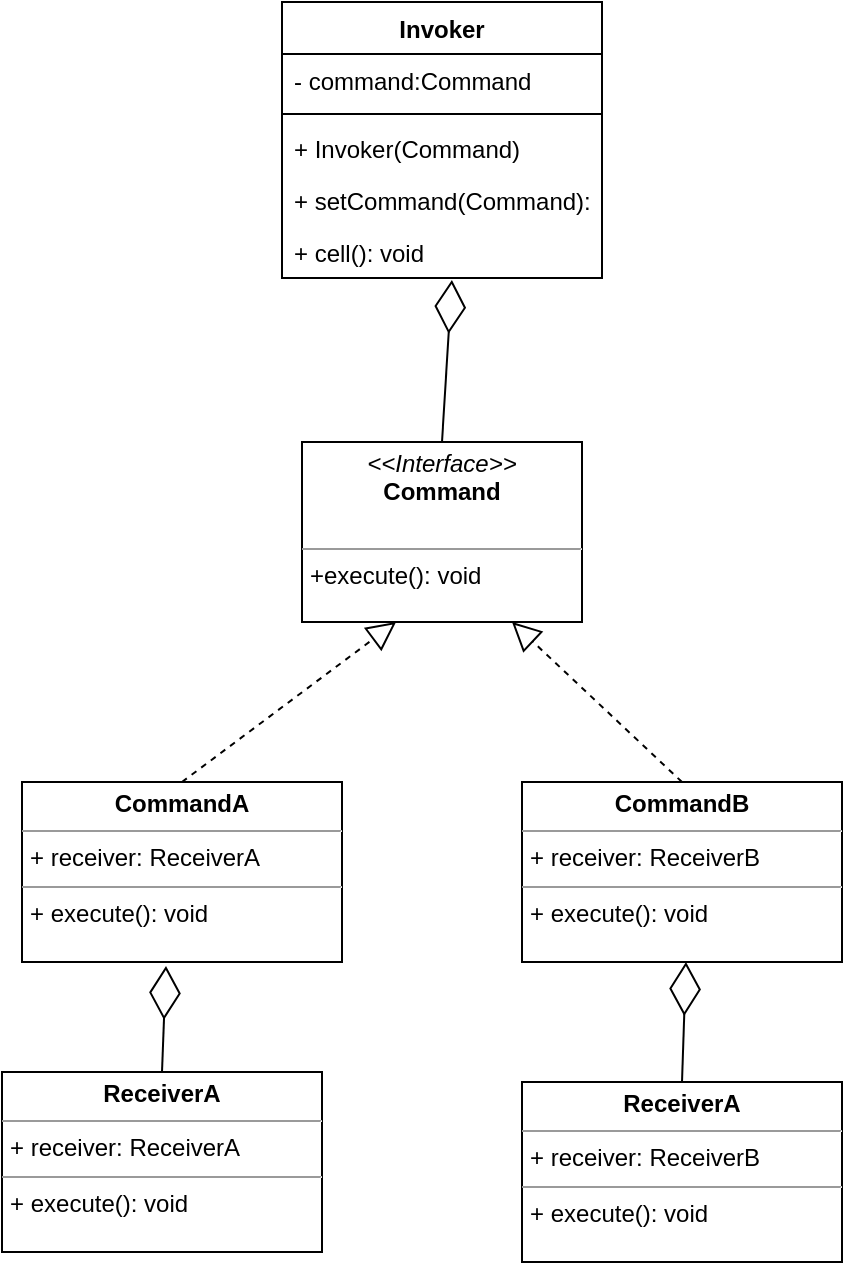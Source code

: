 <mxfile version="13.9.8" type="device"><diagram id="AyFR4Rel3kedsJ6MDkhr" name="第 1 页"><mxGraphModel dx="921" dy="680" grid="1" gridSize="10" guides="1" tooltips="1" connect="1" arrows="1" fold="1" page="1" pageScale="1" pageWidth="827" pageHeight="1169" math="0" shadow="0"><root><mxCell id="0"/><mxCell id="1" parent="0"/><mxCell id="P_MR0K6MtWJbq56d0KMK-1" value="&lt;p style=&quot;margin: 0px ; margin-top: 4px ; text-align: center&quot;&gt;&lt;i&gt;&amp;lt;&amp;lt;Interface&amp;gt;&amp;gt;&lt;/i&gt;&lt;br&gt;&lt;b&gt;Command&lt;/b&gt;&lt;/p&gt;&lt;p style=&quot;margin: 0px ; margin-left: 4px&quot;&gt;&lt;br&gt;&lt;/p&gt;&lt;hr size=&quot;1&quot;&gt;&lt;p style=&quot;margin: 0px ; margin-left: 4px&quot;&gt;+execute(): void&lt;br&gt;&lt;/p&gt;" style="verticalAlign=top;align=left;overflow=fill;fontSize=12;fontFamily=Helvetica;html=1;" vertex="1" parent="1"><mxGeometry x="210" y="270" width="140" height="90" as="geometry"/></mxCell><mxCell id="P_MR0K6MtWJbq56d0KMK-2" value="Invoker" style="swimlane;fontStyle=1;align=center;verticalAlign=top;childLayout=stackLayout;horizontal=1;startSize=26;horizontalStack=0;resizeParent=1;resizeParentMax=0;resizeLast=0;collapsible=1;marginBottom=0;" vertex="1" parent="1"><mxGeometry x="200" y="50" width="160" height="138" as="geometry"/></mxCell><mxCell id="P_MR0K6MtWJbq56d0KMK-3" value="- command:Command" style="text;strokeColor=none;fillColor=none;align=left;verticalAlign=top;spacingLeft=4;spacingRight=4;overflow=hidden;rotatable=0;points=[[0,0.5],[1,0.5]];portConstraint=eastwest;" vertex="1" parent="P_MR0K6MtWJbq56d0KMK-2"><mxGeometry y="26" width="160" height="26" as="geometry"/></mxCell><mxCell id="P_MR0K6MtWJbq56d0KMK-4" value="" style="line;strokeWidth=1;fillColor=none;align=left;verticalAlign=middle;spacingTop=-1;spacingLeft=3;spacingRight=3;rotatable=0;labelPosition=right;points=[];portConstraint=eastwest;" vertex="1" parent="P_MR0K6MtWJbq56d0KMK-2"><mxGeometry y="52" width="160" height="8" as="geometry"/></mxCell><mxCell id="P_MR0K6MtWJbq56d0KMK-5" value="+ Invoker(Command)" style="text;strokeColor=none;fillColor=none;align=left;verticalAlign=top;spacingLeft=4;spacingRight=4;overflow=hidden;rotatable=0;points=[[0,0.5],[1,0.5]];portConstraint=eastwest;" vertex="1" parent="P_MR0K6MtWJbq56d0KMK-2"><mxGeometry y="60" width="160" height="26" as="geometry"/></mxCell><mxCell id="P_MR0K6MtWJbq56d0KMK-6" value="+ setCommand(Command): void" style="text;strokeColor=none;fillColor=none;align=left;verticalAlign=top;spacingLeft=4;spacingRight=4;overflow=hidden;rotatable=0;points=[[0,0.5],[1,0.5]];portConstraint=eastwest;" vertex="1" parent="P_MR0K6MtWJbq56d0KMK-2"><mxGeometry y="86" width="160" height="26" as="geometry"/></mxCell><mxCell id="P_MR0K6MtWJbq56d0KMK-7" value="+ cell(): void" style="text;strokeColor=none;fillColor=none;align=left;verticalAlign=top;spacingLeft=4;spacingRight=4;overflow=hidden;rotatable=0;points=[[0,0.5],[1,0.5]];portConstraint=eastwest;" vertex="1" parent="P_MR0K6MtWJbq56d0KMK-2"><mxGeometry y="112" width="160" height="26" as="geometry"/></mxCell><mxCell id="P_MR0K6MtWJbq56d0KMK-8" value="" style="endArrow=diamondThin;endFill=0;endSize=24;html=1;entryX=0.531;entryY=1.038;entryDx=0;entryDy=0;entryPerimeter=0;exitX=0.5;exitY=0;exitDx=0;exitDy=0;" edge="1" parent="1" source="P_MR0K6MtWJbq56d0KMK-1" target="P_MR0K6MtWJbq56d0KMK-7"><mxGeometry width="160" relative="1" as="geometry"><mxPoint x="80" y="230" as="sourcePoint"/><mxPoint x="240" y="230" as="targetPoint"/></mxGeometry></mxCell><mxCell id="P_MR0K6MtWJbq56d0KMK-9" value="&lt;p style=&quot;margin: 0px ; margin-top: 4px ; text-align: center&quot;&gt;&lt;b&gt;CommandA&lt;/b&gt;&lt;/p&gt;&lt;hr size=&quot;1&quot;&gt;&lt;p style=&quot;margin: 0px ; margin-left: 4px&quot;&gt;+ receiver: ReceiverA&lt;/p&gt;&lt;hr size=&quot;1&quot;&gt;&lt;p style=&quot;margin: 0px ; margin-left: 4px&quot;&gt;+ execute(): void&lt;/p&gt;" style="verticalAlign=top;align=left;overflow=fill;fontSize=12;fontFamily=Helvetica;html=1;" vertex="1" parent="1"><mxGeometry x="70" y="440" width="160" height="90" as="geometry"/></mxCell><mxCell id="P_MR0K6MtWJbq56d0KMK-10" value="&lt;p style=&quot;margin: 0px ; margin-top: 4px ; text-align: center&quot;&gt;&lt;b&gt;CommandB&lt;/b&gt;&lt;/p&gt;&lt;hr size=&quot;1&quot;&gt;&lt;p style=&quot;margin: 0px ; margin-left: 4px&quot;&gt;+ receiver: ReceiverB&lt;/p&gt;&lt;hr size=&quot;1&quot;&gt;&lt;p style=&quot;margin: 0px ; margin-left: 4px&quot;&gt;+ execute(): void&lt;/p&gt;" style="verticalAlign=top;align=left;overflow=fill;fontSize=12;fontFamily=Helvetica;html=1;" vertex="1" parent="1"><mxGeometry x="320" y="440" width="160" height="90" as="geometry"/></mxCell><mxCell id="P_MR0K6MtWJbq56d0KMK-11" value="" style="endArrow=block;dashed=1;endFill=0;endSize=12;html=1;entryX=0.336;entryY=1;entryDx=0;entryDy=0;exitX=0.5;exitY=0;exitDx=0;exitDy=0;entryPerimeter=0;" edge="1" parent="1" source="P_MR0K6MtWJbq56d0KMK-9" target="P_MR0K6MtWJbq56d0KMK-1"><mxGeometry width="160" relative="1" as="geometry"><mxPoint x="160" y="400" as="sourcePoint"/><mxPoint x="320" y="400" as="targetPoint"/></mxGeometry></mxCell><mxCell id="P_MR0K6MtWJbq56d0KMK-12" value="" style="endArrow=block;dashed=1;endFill=0;endSize=12;html=1;entryX=0.75;entryY=1;entryDx=0;entryDy=0;" edge="1" parent="1" target="P_MR0K6MtWJbq56d0KMK-1"><mxGeometry width="160" relative="1" as="geometry"><mxPoint x="400" y="440" as="sourcePoint"/><mxPoint x="280" y="360" as="targetPoint"/></mxGeometry></mxCell><mxCell id="P_MR0K6MtWJbq56d0KMK-13" value="&lt;p style=&quot;margin: 0px ; margin-top: 4px ; text-align: center&quot;&gt;&lt;b&gt;ReceiverA&lt;/b&gt;&lt;/p&gt;&lt;hr size=&quot;1&quot;&gt;&lt;p style=&quot;margin: 0px ; margin-left: 4px&quot;&gt;+ receiver: ReceiverA&lt;/p&gt;&lt;hr size=&quot;1&quot;&gt;&lt;p style=&quot;margin: 0px ; margin-left: 4px&quot;&gt;+ execute(): void&lt;/p&gt;" style="verticalAlign=top;align=left;overflow=fill;fontSize=12;fontFamily=Helvetica;html=1;" vertex="1" parent="1"><mxGeometry x="60" y="585" width="160" height="90" as="geometry"/></mxCell><mxCell id="P_MR0K6MtWJbq56d0KMK-14" value="&lt;p style=&quot;margin: 0px ; margin-top: 4px ; text-align: center&quot;&gt;&lt;b&gt;ReceiverA&lt;/b&gt;&lt;/p&gt;&lt;hr size=&quot;1&quot;&gt;&lt;p style=&quot;margin: 0px ; margin-left: 4px&quot;&gt;+ receiver: ReceiverB&lt;/p&gt;&lt;hr size=&quot;1&quot;&gt;&lt;p style=&quot;margin: 0px ; margin-left: 4px&quot;&gt;+ execute(): void&lt;/p&gt;" style="verticalAlign=top;align=left;overflow=fill;fontSize=12;fontFamily=Helvetica;html=1;" vertex="1" parent="1"><mxGeometry x="320" y="590" width="160" height="90" as="geometry"/></mxCell><mxCell id="P_MR0K6MtWJbq56d0KMK-15" value="" style="endArrow=diamondThin;endFill=0;endSize=24;html=1;entryX=0.45;entryY=1.022;entryDx=0;entryDy=0;entryPerimeter=0;exitX=0.5;exitY=0;exitDx=0;exitDy=0;" edge="1" parent="1" source="P_MR0K6MtWJbq56d0KMK-13" target="P_MR0K6MtWJbq56d0KMK-9"><mxGeometry width="160" relative="1" as="geometry"><mxPoint x="640" y="675" as="sourcePoint"/><mxPoint x="644.96" y="593.988" as="targetPoint"/></mxGeometry></mxCell><mxCell id="P_MR0K6MtWJbq56d0KMK-16" value="" style="endArrow=diamondThin;endFill=0;endSize=24;html=1;entryX=0.45;entryY=1.022;entryDx=0;entryDy=0;entryPerimeter=0;exitX=0.5;exitY=0;exitDx=0;exitDy=0;" edge="1" parent="1" source="P_MR0K6MtWJbq56d0KMK-14"><mxGeometry width="160" relative="1" as="geometry"><mxPoint x="400" y="583.02" as="sourcePoint"/><mxPoint x="402" y="530" as="targetPoint"/></mxGeometry></mxCell></root></mxGraphModel></diagram></mxfile>